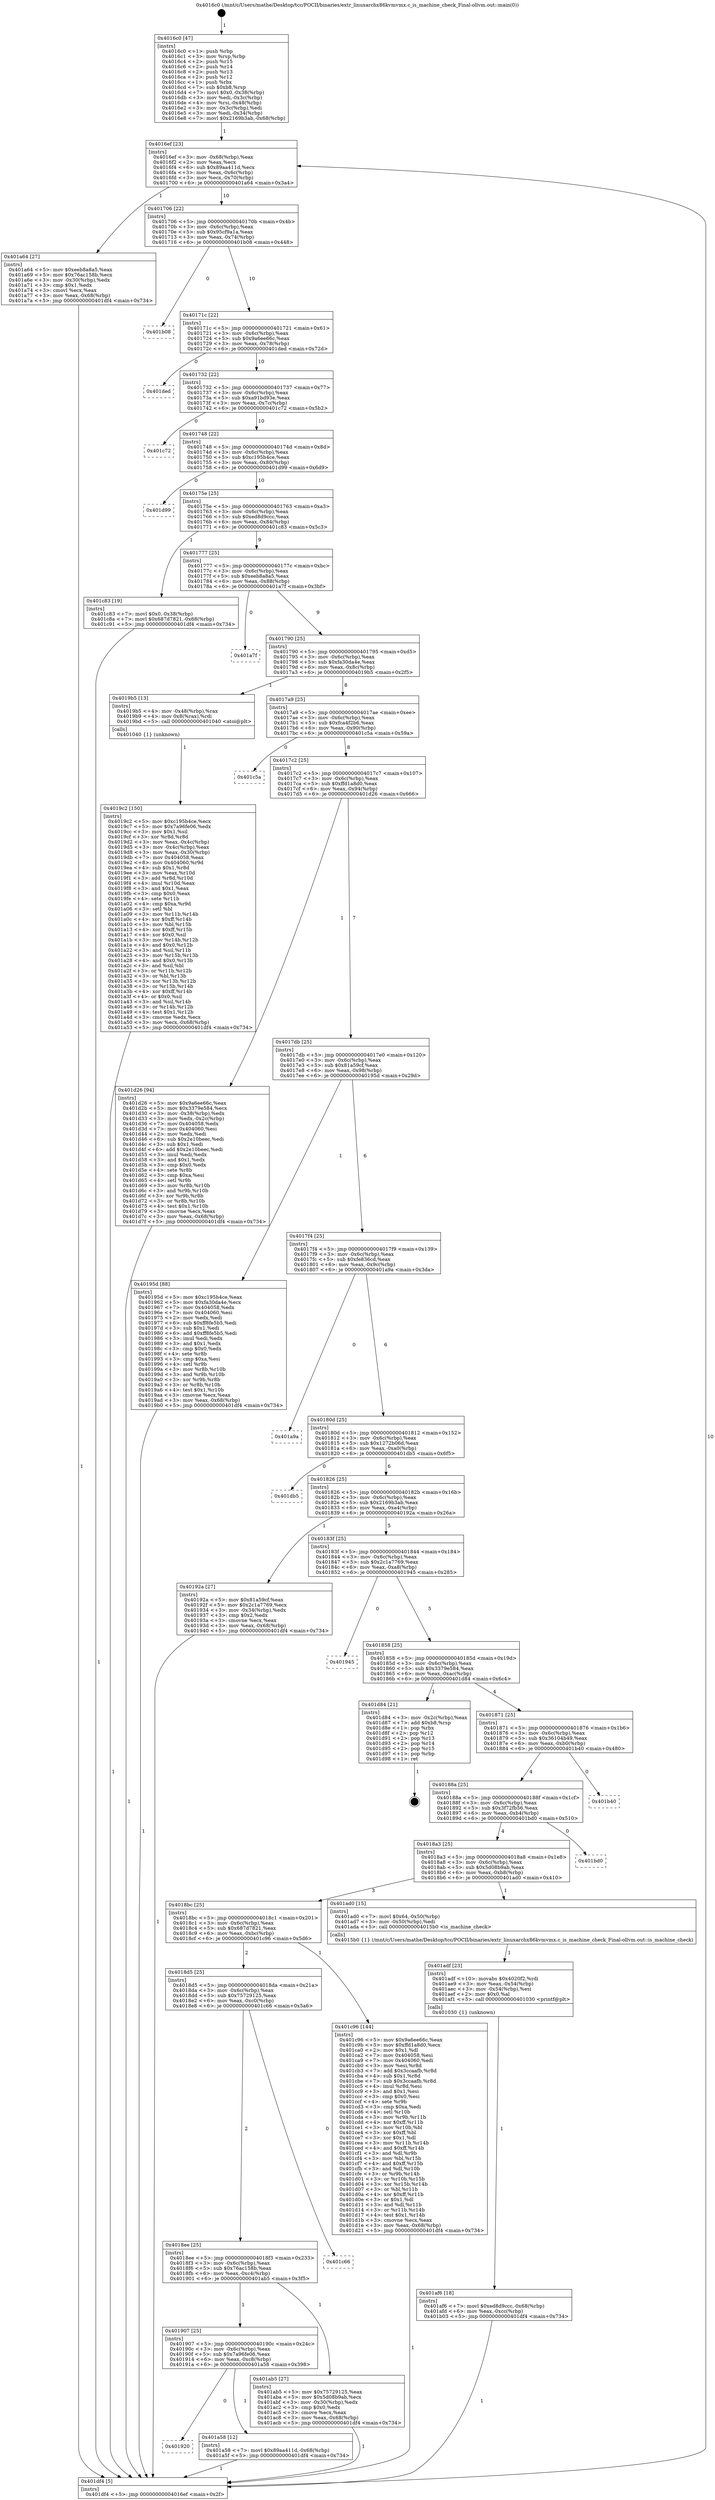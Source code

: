 digraph "0x4016c0" {
  label = "0x4016c0 (/mnt/c/Users/mathe/Desktop/tcc/POCII/binaries/extr_linuxarchx86kvmvmx.c_is_machine_check_Final-ollvm.out::main(0))"
  labelloc = "t"
  node[shape=record]

  Entry [label="",width=0.3,height=0.3,shape=circle,fillcolor=black,style=filled]
  "0x4016ef" [label="{
     0x4016ef [23]\l
     | [instrs]\l
     &nbsp;&nbsp;0x4016ef \<+3\>: mov -0x68(%rbp),%eax\l
     &nbsp;&nbsp;0x4016f2 \<+2\>: mov %eax,%ecx\l
     &nbsp;&nbsp;0x4016f4 \<+6\>: sub $0x89aa411d,%ecx\l
     &nbsp;&nbsp;0x4016fa \<+3\>: mov %eax,-0x6c(%rbp)\l
     &nbsp;&nbsp;0x4016fd \<+3\>: mov %ecx,-0x70(%rbp)\l
     &nbsp;&nbsp;0x401700 \<+6\>: je 0000000000401a64 \<main+0x3a4\>\l
  }"]
  "0x401a64" [label="{
     0x401a64 [27]\l
     | [instrs]\l
     &nbsp;&nbsp;0x401a64 \<+5\>: mov $0xeeb8a8a5,%eax\l
     &nbsp;&nbsp;0x401a69 \<+5\>: mov $0x76ac158b,%ecx\l
     &nbsp;&nbsp;0x401a6e \<+3\>: mov -0x30(%rbp),%edx\l
     &nbsp;&nbsp;0x401a71 \<+3\>: cmp $0x1,%edx\l
     &nbsp;&nbsp;0x401a74 \<+3\>: cmovl %ecx,%eax\l
     &nbsp;&nbsp;0x401a77 \<+3\>: mov %eax,-0x68(%rbp)\l
     &nbsp;&nbsp;0x401a7a \<+5\>: jmp 0000000000401df4 \<main+0x734\>\l
  }"]
  "0x401706" [label="{
     0x401706 [22]\l
     | [instrs]\l
     &nbsp;&nbsp;0x401706 \<+5\>: jmp 000000000040170b \<main+0x4b\>\l
     &nbsp;&nbsp;0x40170b \<+3\>: mov -0x6c(%rbp),%eax\l
     &nbsp;&nbsp;0x40170e \<+5\>: sub $0x95cf9a1a,%eax\l
     &nbsp;&nbsp;0x401713 \<+3\>: mov %eax,-0x74(%rbp)\l
     &nbsp;&nbsp;0x401716 \<+6\>: je 0000000000401b08 \<main+0x448\>\l
  }"]
  Exit [label="",width=0.3,height=0.3,shape=circle,fillcolor=black,style=filled,peripheries=2]
  "0x401b08" [label="{
     0x401b08\l
  }", style=dashed]
  "0x40171c" [label="{
     0x40171c [22]\l
     | [instrs]\l
     &nbsp;&nbsp;0x40171c \<+5\>: jmp 0000000000401721 \<main+0x61\>\l
     &nbsp;&nbsp;0x401721 \<+3\>: mov -0x6c(%rbp),%eax\l
     &nbsp;&nbsp;0x401724 \<+5\>: sub $0x9a6ee66c,%eax\l
     &nbsp;&nbsp;0x401729 \<+3\>: mov %eax,-0x78(%rbp)\l
     &nbsp;&nbsp;0x40172c \<+6\>: je 0000000000401ded \<main+0x72d\>\l
  }"]
  "0x401af6" [label="{
     0x401af6 [18]\l
     | [instrs]\l
     &nbsp;&nbsp;0x401af6 \<+7\>: movl $0xed8d9ccc,-0x68(%rbp)\l
     &nbsp;&nbsp;0x401afd \<+6\>: mov %eax,-0xcc(%rbp)\l
     &nbsp;&nbsp;0x401b03 \<+5\>: jmp 0000000000401df4 \<main+0x734\>\l
  }"]
  "0x401ded" [label="{
     0x401ded\l
  }", style=dashed]
  "0x401732" [label="{
     0x401732 [22]\l
     | [instrs]\l
     &nbsp;&nbsp;0x401732 \<+5\>: jmp 0000000000401737 \<main+0x77\>\l
     &nbsp;&nbsp;0x401737 \<+3\>: mov -0x6c(%rbp),%eax\l
     &nbsp;&nbsp;0x40173a \<+5\>: sub $0xa91bd93e,%eax\l
     &nbsp;&nbsp;0x40173f \<+3\>: mov %eax,-0x7c(%rbp)\l
     &nbsp;&nbsp;0x401742 \<+6\>: je 0000000000401c72 \<main+0x5b2\>\l
  }"]
  "0x401adf" [label="{
     0x401adf [23]\l
     | [instrs]\l
     &nbsp;&nbsp;0x401adf \<+10\>: movabs $0x4020f2,%rdi\l
     &nbsp;&nbsp;0x401ae9 \<+3\>: mov %eax,-0x54(%rbp)\l
     &nbsp;&nbsp;0x401aec \<+3\>: mov -0x54(%rbp),%esi\l
     &nbsp;&nbsp;0x401aef \<+2\>: mov $0x0,%al\l
     &nbsp;&nbsp;0x401af1 \<+5\>: call 0000000000401030 \<printf@plt\>\l
     | [calls]\l
     &nbsp;&nbsp;0x401030 \{1\} (unknown)\l
  }"]
  "0x401c72" [label="{
     0x401c72\l
  }", style=dashed]
  "0x401748" [label="{
     0x401748 [22]\l
     | [instrs]\l
     &nbsp;&nbsp;0x401748 \<+5\>: jmp 000000000040174d \<main+0x8d\>\l
     &nbsp;&nbsp;0x40174d \<+3\>: mov -0x6c(%rbp),%eax\l
     &nbsp;&nbsp;0x401750 \<+5\>: sub $0xc195b4ce,%eax\l
     &nbsp;&nbsp;0x401755 \<+3\>: mov %eax,-0x80(%rbp)\l
     &nbsp;&nbsp;0x401758 \<+6\>: je 0000000000401d99 \<main+0x6d9\>\l
  }"]
  "0x401920" [label="{
     0x401920\l
  }", style=dashed]
  "0x401d99" [label="{
     0x401d99\l
  }", style=dashed]
  "0x40175e" [label="{
     0x40175e [25]\l
     | [instrs]\l
     &nbsp;&nbsp;0x40175e \<+5\>: jmp 0000000000401763 \<main+0xa3\>\l
     &nbsp;&nbsp;0x401763 \<+3\>: mov -0x6c(%rbp),%eax\l
     &nbsp;&nbsp;0x401766 \<+5\>: sub $0xed8d9ccc,%eax\l
     &nbsp;&nbsp;0x40176b \<+6\>: mov %eax,-0x84(%rbp)\l
     &nbsp;&nbsp;0x401771 \<+6\>: je 0000000000401c83 \<main+0x5c3\>\l
  }"]
  "0x401a58" [label="{
     0x401a58 [12]\l
     | [instrs]\l
     &nbsp;&nbsp;0x401a58 \<+7\>: movl $0x89aa411d,-0x68(%rbp)\l
     &nbsp;&nbsp;0x401a5f \<+5\>: jmp 0000000000401df4 \<main+0x734\>\l
  }"]
  "0x401c83" [label="{
     0x401c83 [19]\l
     | [instrs]\l
     &nbsp;&nbsp;0x401c83 \<+7\>: movl $0x0,-0x38(%rbp)\l
     &nbsp;&nbsp;0x401c8a \<+7\>: movl $0x687d7821,-0x68(%rbp)\l
     &nbsp;&nbsp;0x401c91 \<+5\>: jmp 0000000000401df4 \<main+0x734\>\l
  }"]
  "0x401777" [label="{
     0x401777 [25]\l
     | [instrs]\l
     &nbsp;&nbsp;0x401777 \<+5\>: jmp 000000000040177c \<main+0xbc\>\l
     &nbsp;&nbsp;0x40177c \<+3\>: mov -0x6c(%rbp),%eax\l
     &nbsp;&nbsp;0x40177f \<+5\>: sub $0xeeb8a8a5,%eax\l
     &nbsp;&nbsp;0x401784 \<+6\>: mov %eax,-0x88(%rbp)\l
     &nbsp;&nbsp;0x40178a \<+6\>: je 0000000000401a7f \<main+0x3bf\>\l
  }"]
  "0x401907" [label="{
     0x401907 [25]\l
     | [instrs]\l
     &nbsp;&nbsp;0x401907 \<+5\>: jmp 000000000040190c \<main+0x24c\>\l
     &nbsp;&nbsp;0x40190c \<+3\>: mov -0x6c(%rbp),%eax\l
     &nbsp;&nbsp;0x40190f \<+5\>: sub $0x7a96fe06,%eax\l
     &nbsp;&nbsp;0x401914 \<+6\>: mov %eax,-0xc8(%rbp)\l
     &nbsp;&nbsp;0x40191a \<+6\>: je 0000000000401a58 \<main+0x398\>\l
  }"]
  "0x401a7f" [label="{
     0x401a7f\l
  }", style=dashed]
  "0x401790" [label="{
     0x401790 [25]\l
     | [instrs]\l
     &nbsp;&nbsp;0x401790 \<+5\>: jmp 0000000000401795 \<main+0xd5\>\l
     &nbsp;&nbsp;0x401795 \<+3\>: mov -0x6c(%rbp),%eax\l
     &nbsp;&nbsp;0x401798 \<+5\>: sub $0xfa30da4e,%eax\l
     &nbsp;&nbsp;0x40179d \<+6\>: mov %eax,-0x8c(%rbp)\l
     &nbsp;&nbsp;0x4017a3 \<+6\>: je 00000000004019b5 \<main+0x2f5\>\l
  }"]
  "0x401ab5" [label="{
     0x401ab5 [27]\l
     | [instrs]\l
     &nbsp;&nbsp;0x401ab5 \<+5\>: mov $0x75729125,%eax\l
     &nbsp;&nbsp;0x401aba \<+5\>: mov $0x5d08b9ab,%ecx\l
     &nbsp;&nbsp;0x401abf \<+3\>: mov -0x30(%rbp),%edx\l
     &nbsp;&nbsp;0x401ac2 \<+3\>: cmp $0x0,%edx\l
     &nbsp;&nbsp;0x401ac5 \<+3\>: cmove %ecx,%eax\l
     &nbsp;&nbsp;0x401ac8 \<+3\>: mov %eax,-0x68(%rbp)\l
     &nbsp;&nbsp;0x401acb \<+5\>: jmp 0000000000401df4 \<main+0x734\>\l
  }"]
  "0x4019b5" [label="{
     0x4019b5 [13]\l
     | [instrs]\l
     &nbsp;&nbsp;0x4019b5 \<+4\>: mov -0x48(%rbp),%rax\l
     &nbsp;&nbsp;0x4019b9 \<+4\>: mov 0x8(%rax),%rdi\l
     &nbsp;&nbsp;0x4019bd \<+5\>: call 0000000000401040 \<atoi@plt\>\l
     | [calls]\l
     &nbsp;&nbsp;0x401040 \{1\} (unknown)\l
  }"]
  "0x4017a9" [label="{
     0x4017a9 [25]\l
     | [instrs]\l
     &nbsp;&nbsp;0x4017a9 \<+5\>: jmp 00000000004017ae \<main+0xee\>\l
     &nbsp;&nbsp;0x4017ae \<+3\>: mov -0x6c(%rbp),%eax\l
     &nbsp;&nbsp;0x4017b1 \<+5\>: sub $0xfca4f2b6,%eax\l
     &nbsp;&nbsp;0x4017b6 \<+6\>: mov %eax,-0x90(%rbp)\l
     &nbsp;&nbsp;0x4017bc \<+6\>: je 0000000000401c5a \<main+0x59a\>\l
  }"]
  "0x4018ee" [label="{
     0x4018ee [25]\l
     | [instrs]\l
     &nbsp;&nbsp;0x4018ee \<+5\>: jmp 00000000004018f3 \<main+0x233\>\l
     &nbsp;&nbsp;0x4018f3 \<+3\>: mov -0x6c(%rbp),%eax\l
     &nbsp;&nbsp;0x4018f6 \<+5\>: sub $0x76ac158b,%eax\l
     &nbsp;&nbsp;0x4018fb \<+6\>: mov %eax,-0xc4(%rbp)\l
     &nbsp;&nbsp;0x401901 \<+6\>: je 0000000000401ab5 \<main+0x3f5\>\l
  }"]
  "0x401c5a" [label="{
     0x401c5a\l
  }", style=dashed]
  "0x4017c2" [label="{
     0x4017c2 [25]\l
     | [instrs]\l
     &nbsp;&nbsp;0x4017c2 \<+5\>: jmp 00000000004017c7 \<main+0x107\>\l
     &nbsp;&nbsp;0x4017c7 \<+3\>: mov -0x6c(%rbp),%eax\l
     &nbsp;&nbsp;0x4017ca \<+5\>: sub $0xffd1a8d0,%eax\l
     &nbsp;&nbsp;0x4017cf \<+6\>: mov %eax,-0x94(%rbp)\l
     &nbsp;&nbsp;0x4017d5 \<+6\>: je 0000000000401d26 \<main+0x666\>\l
  }"]
  "0x401c66" [label="{
     0x401c66\l
  }", style=dashed]
  "0x401d26" [label="{
     0x401d26 [94]\l
     | [instrs]\l
     &nbsp;&nbsp;0x401d26 \<+5\>: mov $0x9a6ee66c,%eax\l
     &nbsp;&nbsp;0x401d2b \<+5\>: mov $0x3379e584,%ecx\l
     &nbsp;&nbsp;0x401d30 \<+3\>: mov -0x38(%rbp),%edx\l
     &nbsp;&nbsp;0x401d33 \<+3\>: mov %edx,-0x2c(%rbp)\l
     &nbsp;&nbsp;0x401d36 \<+7\>: mov 0x404058,%edx\l
     &nbsp;&nbsp;0x401d3d \<+7\>: mov 0x404060,%esi\l
     &nbsp;&nbsp;0x401d44 \<+2\>: mov %edx,%edi\l
     &nbsp;&nbsp;0x401d46 \<+6\>: sub $0x2e10beec,%edi\l
     &nbsp;&nbsp;0x401d4c \<+3\>: sub $0x1,%edi\l
     &nbsp;&nbsp;0x401d4f \<+6\>: add $0x2e10beec,%edi\l
     &nbsp;&nbsp;0x401d55 \<+3\>: imul %edi,%edx\l
     &nbsp;&nbsp;0x401d58 \<+3\>: and $0x1,%edx\l
     &nbsp;&nbsp;0x401d5b \<+3\>: cmp $0x0,%edx\l
     &nbsp;&nbsp;0x401d5e \<+4\>: sete %r8b\l
     &nbsp;&nbsp;0x401d62 \<+3\>: cmp $0xa,%esi\l
     &nbsp;&nbsp;0x401d65 \<+4\>: setl %r9b\l
     &nbsp;&nbsp;0x401d69 \<+3\>: mov %r8b,%r10b\l
     &nbsp;&nbsp;0x401d6c \<+3\>: and %r9b,%r10b\l
     &nbsp;&nbsp;0x401d6f \<+3\>: xor %r9b,%r8b\l
     &nbsp;&nbsp;0x401d72 \<+3\>: or %r8b,%r10b\l
     &nbsp;&nbsp;0x401d75 \<+4\>: test $0x1,%r10b\l
     &nbsp;&nbsp;0x401d79 \<+3\>: cmovne %ecx,%eax\l
     &nbsp;&nbsp;0x401d7c \<+3\>: mov %eax,-0x68(%rbp)\l
     &nbsp;&nbsp;0x401d7f \<+5\>: jmp 0000000000401df4 \<main+0x734\>\l
  }"]
  "0x4017db" [label="{
     0x4017db [25]\l
     | [instrs]\l
     &nbsp;&nbsp;0x4017db \<+5\>: jmp 00000000004017e0 \<main+0x120\>\l
     &nbsp;&nbsp;0x4017e0 \<+3\>: mov -0x6c(%rbp),%eax\l
     &nbsp;&nbsp;0x4017e3 \<+5\>: sub $0x81a59cf,%eax\l
     &nbsp;&nbsp;0x4017e8 \<+6\>: mov %eax,-0x98(%rbp)\l
     &nbsp;&nbsp;0x4017ee \<+6\>: je 000000000040195d \<main+0x29d\>\l
  }"]
  "0x4018d5" [label="{
     0x4018d5 [25]\l
     | [instrs]\l
     &nbsp;&nbsp;0x4018d5 \<+5\>: jmp 00000000004018da \<main+0x21a\>\l
     &nbsp;&nbsp;0x4018da \<+3\>: mov -0x6c(%rbp),%eax\l
     &nbsp;&nbsp;0x4018dd \<+5\>: sub $0x75729125,%eax\l
     &nbsp;&nbsp;0x4018e2 \<+6\>: mov %eax,-0xc0(%rbp)\l
     &nbsp;&nbsp;0x4018e8 \<+6\>: je 0000000000401c66 \<main+0x5a6\>\l
  }"]
  "0x40195d" [label="{
     0x40195d [88]\l
     | [instrs]\l
     &nbsp;&nbsp;0x40195d \<+5\>: mov $0xc195b4ce,%eax\l
     &nbsp;&nbsp;0x401962 \<+5\>: mov $0xfa30da4e,%ecx\l
     &nbsp;&nbsp;0x401967 \<+7\>: mov 0x404058,%edx\l
     &nbsp;&nbsp;0x40196e \<+7\>: mov 0x404060,%esi\l
     &nbsp;&nbsp;0x401975 \<+2\>: mov %edx,%edi\l
     &nbsp;&nbsp;0x401977 \<+6\>: sub $0xff8fe5b5,%edi\l
     &nbsp;&nbsp;0x40197d \<+3\>: sub $0x1,%edi\l
     &nbsp;&nbsp;0x401980 \<+6\>: add $0xff8fe5b5,%edi\l
     &nbsp;&nbsp;0x401986 \<+3\>: imul %edi,%edx\l
     &nbsp;&nbsp;0x401989 \<+3\>: and $0x1,%edx\l
     &nbsp;&nbsp;0x40198c \<+3\>: cmp $0x0,%edx\l
     &nbsp;&nbsp;0x40198f \<+4\>: sete %r8b\l
     &nbsp;&nbsp;0x401993 \<+3\>: cmp $0xa,%esi\l
     &nbsp;&nbsp;0x401996 \<+4\>: setl %r9b\l
     &nbsp;&nbsp;0x40199a \<+3\>: mov %r8b,%r10b\l
     &nbsp;&nbsp;0x40199d \<+3\>: and %r9b,%r10b\l
     &nbsp;&nbsp;0x4019a0 \<+3\>: xor %r9b,%r8b\l
     &nbsp;&nbsp;0x4019a3 \<+3\>: or %r8b,%r10b\l
     &nbsp;&nbsp;0x4019a6 \<+4\>: test $0x1,%r10b\l
     &nbsp;&nbsp;0x4019aa \<+3\>: cmovne %ecx,%eax\l
     &nbsp;&nbsp;0x4019ad \<+3\>: mov %eax,-0x68(%rbp)\l
     &nbsp;&nbsp;0x4019b0 \<+5\>: jmp 0000000000401df4 \<main+0x734\>\l
  }"]
  "0x4017f4" [label="{
     0x4017f4 [25]\l
     | [instrs]\l
     &nbsp;&nbsp;0x4017f4 \<+5\>: jmp 00000000004017f9 \<main+0x139\>\l
     &nbsp;&nbsp;0x4017f9 \<+3\>: mov -0x6c(%rbp),%eax\l
     &nbsp;&nbsp;0x4017fc \<+5\>: sub $0xfe836cd,%eax\l
     &nbsp;&nbsp;0x401801 \<+6\>: mov %eax,-0x9c(%rbp)\l
     &nbsp;&nbsp;0x401807 \<+6\>: je 0000000000401a9a \<main+0x3da\>\l
  }"]
  "0x401c96" [label="{
     0x401c96 [144]\l
     | [instrs]\l
     &nbsp;&nbsp;0x401c96 \<+5\>: mov $0x9a6ee66c,%eax\l
     &nbsp;&nbsp;0x401c9b \<+5\>: mov $0xffd1a8d0,%ecx\l
     &nbsp;&nbsp;0x401ca0 \<+2\>: mov $0x1,%dl\l
     &nbsp;&nbsp;0x401ca2 \<+7\>: mov 0x404058,%esi\l
     &nbsp;&nbsp;0x401ca9 \<+7\>: mov 0x404060,%edi\l
     &nbsp;&nbsp;0x401cb0 \<+3\>: mov %esi,%r8d\l
     &nbsp;&nbsp;0x401cb3 \<+7\>: add $0x3ccaafb,%r8d\l
     &nbsp;&nbsp;0x401cba \<+4\>: sub $0x1,%r8d\l
     &nbsp;&nbsp;0x401cbe \<+7\>: sub $0x3ccaafb,%r8d\l
     &nbsp;&nbsp;0x401cc5 \<+4\>: imul %r8d,%esi\l
     &nbsp;&nbsp;0x401cc9 \<+3\>: and $0x1,%esi\l
     &nbsp;&nbsp;0x401ccc \<+3\>: cmp $0x0,%esi\l
     &nbsp;&nbsp;0x401ccf \<+4\>: sete %r9b\l
     &nbsp;&nbsp;0x401cd3 \<+3\>: cmp $0xa,%edi\l
     &nbsp;&nbsp;0x401cd6 \<+4\>: setl %r10b\l
     &nbsp;&nbsp;0x401cda \<+3\>: mov %r9b,%r11b\l
     &nbsp;&nbsp;0x401cdd \<+4\>: xor $0xff,%r11b\l
     &nbsp;&nbsp;0x401ce1 \<+3\>: mov %r10b,%bl\l
     &nbsp;&nbsp;0x401ce4 \<+3\>: xor $0xff,%bl\l
     &nbsp;&nbsp;0x401ce7 \<+3\>: xor $0x1,%dl\l
     &nbsp;&nbsp;0x401cea \<+3\>: mov %r11b,%r14b\l
     &nbsp;&nbsp;0x401ced \<+4\>: and $0xff,%r14b\l
     &nbsp;&nbsp;0x401cf1 \<+3\>: and %dl,%r9b\l
     &nbsp;&nbsp;0x401cf4 \<+3\>: mov %bl,%r15b\l
     &nbsp;&nbsp;0x401cf7 \<+4\>: and $0xff,%r15b\l
     &nbsp;&nbsp;0x401cfb \<+3\>: and %dl,%r10b\l
     &nbsp;&nbsp;0x401cfe \<+3\>: or %r9b,%r14b\l
     &nbsp;&nbsp;0x401d01 \<+3\>: or %r10b,%r15b\l
     &nbsp;&nbsp;0x401d04 \<+3\>: xor %r15b,%r14b\l
     &nbsp;&nbsp;0x401d07 \<+3\>: or %bl,%r11b\l
     &nbsp;&nbsp;0x401d0a \<+4\>: xor $0xff,%r11b\l
     &nbsp;&nbsp;0x401d0e \<+3\>: or $0x1,%dl\l
     &nbsp;&nbsp;0x401d11 \<+3\>: and %dl,%r11b\l
     &nbsp;&nbsp;0x401d14 \<+3\>: or %r11b,%r14b\l
     &nbsp;&nbsp;0x401d17 \<+4\>: test $0x1,%r14b\l
     &nbsp;&nbsp;0x401d1b \<+3\>: cmovne %ecx,%eax\l
     &nbsp;&nbsp;0x401d1e \<+3\>: mov %eax,-0x68(%rbp)\l
     &nbsp;&nbsp;0x401d21 \<+5\>: jmp 0000000000401df4 \<main+0x734\>\l
  }"]
  "0x401a9a" [label="{
     0x401a9a\l
  }", style=dashed]
  "0x40180d" [label="{
     0x40180d [25]\l
     | [instrs]\l
     &nbsp;&nbsp;0x40180d \<+5\>: jmp 0000000000401812 \<main+0x152\>\l
     &nbsp;&nbsp;0x401812 \<+3\>: mov -0x6c(%rbp),%eax\l
     &nbsp;&nbsp;0x401815 \<+5\>: sub $0x1272b06d,%eax\l
     &nbsp;&nbsp;0x40181a \<+6\>: mov %eax,-0xa0(%rbp)\l
     &nbsp;&nbsp;0x401820 \<+6\>: je 0000000000401db5 \<main+0x6f5\>\l
  }"]
  "0x4018bc" [label="{
     0x4018bc [25]\l
     | [instrs]\l
     &nbsp;&nbsp;0x4018bc \<+5\>: jmp 00000000004018c1 \<main+0x201\>\l
     &nbsp;&nbsp;0x4018c1 \<+3\>: mov -0x6c(%rbp),%eax\l
     &nbsp;&nbsp;0x4018c4 \<+5\>: sub $0x687d7821,%eax\l
     &nbsp;&nbsp;0x4018c9 \<+6\>: mov %eax,-0xbc(%rbp)\l
     &nbsp;&nbsp;0x4018cf \<+6\>: je 0000000000401c96 \<main+0x5d6\>\l
  }"]
  "0x401db5" [label="{
     0x401db5\l
  }", style=dashed]
  "0x401826" [label="{
     0x401826 [25]\l
     | [instrs]\l
     &nbsp;&nbsp;0x401826 \<+5\>: jmp 000000000040182b \<main+0x16b\>\l
     &nbsp;&nbsp;0x40182b \<+3\>: mov -0x6c(%rbp),%eax\l
     &nbsp;&nbsp;0x40182e \<+5\>: sub $0x2169b3ab,%eax\l
     &nbsp;&nbsp;0x401833 \<+6\>: mov %eax,-0xa4(%rbp)\l
     &nbsp;&nbsp;0x401839 \<+6\>: je 000000000040192a \<main+0x26a\>\l
  }"]
  "0x401ad0" [label="{
     0x401ad0 [15]\l
     | [instrs]\l
     &nbsp;&nbsp;0x401ad0 \<+7\>: movl $0x64,-0x50(%rbp)\l
     &nbsp;&nbsp;0x401ad7 \<+3\>: mov -0x50(%rbp),%edi\l
     &nbsp;&nbsp;0x401ada \<+5\>: call 00000000004015b0 \<is_machine_check\>\l
     | [calls]\l
     &nbsp;&nbsp;0x4015b0 \{1\} (/mnt/c/Users/mathe/Desktop/tcc/POCII/binaries/extr_linuxarchx86kvmvmx.c_is_machine_check_Final-ollvm.out::is_machine_check)\l
  }"]
  "0x40192a" [label="{
     0x40192a [27]\l
     | [instrs]\l
     &nbsp;&nbsp;0x40192a \<+5\>: mov $0x81a59cf,%eax\l
     &nbsp;&nbsp;0x40192f \<+5\>: mov $0x2c1a7769,%ecx\l
     &nbsp;&nbsp;0x401934 \<+3\>: mov -0x34(%rbp),%edx\l
     &nbsp;&nbsp;0x401937 \<+3\>: cmp $0x2,%edx\l
     &nbsp;&nbsp;0x40193a \<+3\>: cmovne %ecx,%eax\l
     &nbsp;&nbsp;0x40193d \<+3\>: mov %eax,-0x68(%rbp)\l
     &nbsp;&nbsp;0x401940 \<+5\>: jmp 0000000000401df4 \<main+0x734\>\l
  }"]
  "0x40183f" [label="{
     0x40183f [25]\l
     | [instrs]\l
     &nbsp;&nbsp;0x40183f \<+5\>: jmp 0000000000401844 \<main+0x184\>\l
     &nbsp;&nbsp;0x401844 \<+3\>: mov -0x6c(%rbp),%eax\l
     &nbsp;&nbsp;0x401847 \<+5\>: sub $0x2c1a7769,%eax\l
     &nbsp;&nbsp;0x40184c \<+6\>: mov %eax,-0xa8(%rbp)\l
     &nbsp;&nbsp;0x401852 \<+6\>: je 0000000000401945 \<main+0x285\>\l
  }"]
  "0x401df4" [label="{
     0x401df4 [5]\l
     | [instrs]\l
     &nbsp;&nbsp;0x401df4 \<+5\>: jmp 00000000004016ef \<main+0x2f\>\l
  }"]
  "0x4016c0" [label="{
     0x4016c0 [47]\l
     | [instrs]\l
     &nbsp;&nbsp;0x4016c0 \<+1\>: push %rbp\l
     &nbsp;&nbsp;0x4016c1 \<+3\>: mov %rsp,%rbp\l
     &nbsp;&nbsp;0x4016c4 \<+2\>: push %r15\l
     &nbsp;&nbsp;0x4016c6 \<+2\>: push %r14\l
     &nbsp;&nbsp;0x4016c8 \<+2\>: push %r13\l
     &nbsp;&nbsp;0x4016ca \<+2\>: push %r12\l
     &nbsp;&nbsp;0x4016cc \<+1\>: push %rbx\l
     &nbsp;&nbsp;0x4016cd \<+7\>: sub $0xb8,%rsp\l
     &nbsp;&nbsp;0x4016d4 \<+7\>: movl $0x0,-0x38(%rbp)\l
     &nbsp;&nbsp;0x4016db \<+3\>: mov %edi,-0x3c(%rbp)\l
     &nbsp;&nbsp;0x4016de \<+4\>: mov %rsi,-0x48(%rbp)\l
     &nbsp;&nbsp;0x4016e2 \<+3\>: mov -0x3c(%rbp),%edi\l
     &nbsp;&nbsp;0x4016e5 \<+3\>: mov %edi,-0x34(%rbp)\l
     &nbsp;&nbsp;0x4016e8 \<+7\>: movl $0x2169b3ab,-0x68(%rbp)\l
  }"]
  "0x4019c2" [label="{
     0x4019c2 [150]\l
     | [instrs]\l
     &nbsp;&nbsp;0x4019c2 \<+5\>: mov $0xc195b4ce,%ecx\l
     &nbsp;&nbsp;0x4019c7 \<+5\>: mov $0x7a96fe06,%edx\l
     &nbsp;&nbsp;0x4019cc \<+3\>: mov $0x1,%sil\l
     &nbsp;&nbsp;0x4019cf \<+3\>: xor %r8d,%r8d\l
     &nbsp;&nbsp;0x4019d2 \<+3\>: mov %eax,-0x4c(%rbp)\l
     &nbsp;&nbsp;0x4019d5 \<+3\>: mov -0x4c(%rbp),%eax\l
     &nbsp;&nbsp;0x4019d8 \<+3\>: mov %eax,-0x30(%rbp)\l
     &nbsp;&nbsp;0x4019db \<+7\>: mov 0x404058,%eax\l
     &nbsp;&nbsp;0x4019e2 \<+8\>: mov 0x404060,%r9d\l
     &nbsp;&nbsp;0x4019ea \<+4\>: sub $0x1,%r8d\l
     &nbsp;&nbsp;0x4019ee \<+3\>: mov %eax,%r10d\l
     &nbsp;&nbsp;0x4019f1 \<+3\>: add %r8d,%r10d\l
     &nbsp;&nbsp;0x4019f4 \<+4\>: imul %r10d,%eax\l
     &nbsp;&nbsp;0x4019f8 \<+3\>: and $0x1,%eax\l
     &nbsp;&nbsp;0x4019fb \<+3\>: cmp $0x0,%eax\l
     &nbsp;&nbsp;0x4019fe \<+4\>: sete %r11b\l
     &nbsp;&nbsp;0x401a02 \<+4\>: cmp $0xa,%r9d\l
     &nbsp;&nbsp;0x401a06 \<+3\>: setl %bl\l
     &nbsp;&nbsp;0x401a09 \<+3\>: mov %r11b,%r14b\l
     &nbsp;&nbsp;0x401a0c \<+4\>: xor $0xff,%r14b\l
     &nbsp;&nbsp;0x401a10 \<+3\>: mov %bl,%r15b\l
     &nbsp;&nbsp;0x401a13 \<+4\>: xor $0xff,%r15b\l
     &nbsp;&nbsp;0x401a17 \<+4\>: xor $0x0,%sil\l
     &nbsp;&nbsp;0x401a1b \<+3\>: mov %r14b,%r12b\l
     &nbsp;&nbsp;0x401a1e \<+4\>: and $0x0,%r12b\l
     &nbsp;&nbsp;0x401a22 \<+3\>: and %sil,%r11b\l
     &nbsp;&nbsp;0x401a25 \<+3\>: mov %r15b,%r13b\l
     &nbsp;&nbsp;0x401a28 \<+4\>: and $0x0,%r13b\l
     &nbsp;&nbsp;0x401a2c \<+3\>: and %sil,%bl\l
     &nbsp;&nbsp;0x401a2f \<+3\>: or %r11b,%r12b\l
     &nbsp;&nbsp;0x401a32 \<+3\>: or %bl,%r13b\l
     &nbsp;&nbsp;0x401a35 \<+3\>: xor %r13b,%r12b\l
     &nbsp;&nbsp;0x401a38 \<+3\>: or %r15b,%r14b\l
     &nbsp;&nbsp;0x401a3b \<+4\>: xor $0xff,%r14b\l
     &nbsp;&nbsp;0x401a3f \<+4\>: or $0x0,%sil\l
     &nbsp;&nbsp;0x401a43 \<+3\>: and %sil,%r14b\l
     &nbsp;&nbsp;0x401a46 \<+3\>: or %r14b,%r12b\l
     &nbsp;&nbsp;0x401a49 \<+4\>: test $0x1,%r12b\l
     &nbsp;&nbsp;0x401a4d \<+3\>: cmovne %edx,%ecx\l
     &nbsp;&nbsp;0x401a50 \<+3\>: mov %ecx,-0x68(%rbp)\l
     &nbsp;&nbsp;0x401a53 \<+5\>: jmp 0000000000401df4 \<main+0x734\>\l
  }"]
  "0x4018a3" [label="{
     0x4018a3 [25]\l
     | [instrs]\l
     &nbsp;&nbsp;0x4018a3 \<+5\>: jmp 00000000004018a8 \<main+0x1e8\>\l
     &nbsp;&nbsp;0x4018a8 \<+3\>: mov -0x6c(%rbp),%eax\l
     &nbsp;&nbsp;0x4018ab \<+5\>: sub $0x5d08b9ab,%eax\l
     &nbsp;&nbsp;0x4018b0 \<+6\>: mov %eax,-0xb8(%rbp)\l
     &nbsp;&nbsp;0x4018b6 \<+6\>: je 0000000000401ad0 \<main+0x410\>\l
  }"]
  "0x401945" [label="{
     0x401945\l
  }", style=dashed]
  "0x401858" [label="{
     0x401858 [25]\l
     | [instrs]\l
     &nbsp;&nbsp;0x401858 \<+5\>: jmp 000000000040185d \<main+0x19d\>\l
     &nbsp;&nbsp;0x40185d \<+3\>: mov -0x6c(%rbp),%eax\l
     &nbsp;&nbsp;0x401860 \<+5\>: sub $0x3379e584,%eax\l
     &nbsp;&nbsp;0x401865 \<+6\>: mov %eax,-0xac(%rbp)\l
     &nbsp;&nbsp;0x40186b \<+6\>: je 0000000000401d84 \<main+0x6c4\>\l
  }"]
  "0x401bd0" [label="{
     0x401bd0\l
  }", style=dashed]
  "0x401d84" [label="{
     0x401d84 [21]\l
     | [instrs]\l
     &nbsp;&nbsp;0x401d84 \<+3\>: mov -0x2c(%rbp),%eax\l
     &nbsp;&nbsp;0x401d87 \<+7\>: add $0xb8,%rsp\l
     &nbsp;&nbsp;0x401d8e \<+1\>: pop %rbx\l
     &nbsp;&nbsp;0x401d8f \<+2\>: pop %r12\l
     &nbsp;&nbsp;0x401d91 \<+2\>: pop %r13\l
     &nbsp;&nbsp;0x401d93 \<+2\>: pop %r14\l
     &nbsp;&nbsp;0x401d95 \<+2\>: pop %r15\l
     &nbsp;&nbsp;0x401d97 \<+1\>: pop %rbp\l
     &nbsp;&nbsp;0x401d98 \<+1\>: ret\l
  }"]
  "0x401871" [label="{
     0x401871 [25]\l
     | [instrs]\l
     &nbsp;&nbsp;0x401871 \<+5\>: jmp 0000000000401876 \<main+0x1b6\>\l
     &nbsp;&nbsp;0x401876 \<+3\>: mov -0x6c(%rbp),%eax\l
     &nbsp;&nbsp;0x401879 \<+5\>: sub $0x36104b49,%eax\l
     &nbsp;&nbsp;0x40187e \<+6\>: mov %eax,-0xb0(%rbp)\l
     &nbsp;&nbsp;0x401884 \<+6\>: je 0000000000401b40 \<main+0x480\>\l
  }"]
  "0x40188a" [label="{
     0x40188a [25]\l
     | [instrs]\l
     &nbsp;&nbsp;0x40188a \<+5\>: jmp 000000000040188f \<main+0x1cf\>\l
     &nbsp;&nbsp;0x40188f \<+3\>: mov -0x6c(%rbp),%eax\l
     &nbsp;&nbsp;0x401892 \<+5\>: sub $0x3f72fb56,%eax\l
     &nbsp;&nbsp;0x401897 \<+6\>: mov %eax,-0xb4(%rbp)\l
     &nbsp;&nbsp;0x40189d \<+6\>: je 0000000000401bd0 \<main+0x510\>\l
  }"]
  "0x401b40" [label="{
     0x401b40\l
  }", style=dashed]
  Entry -> "0x4016c0" [label=" 1"]
  "0x4016ef" -> "0x401a64" [label=" 1"]
  "0x4016ef" -> "0x401706" [label=" 10"]
  "0x401d84" -> Exit [label=" 1"]
  "0x401706" -> "0x401b08" [label=" 0"]
  "0x401706" -> "0x40171c" [label=" 10"]
  "0x401d26" -> "0x401df4" [label=" 1"]
  "0x40171c" -> "0x401ded" [label=" 0"]
  "0x40171c" -> "0x401732" [label=" 10"]
  "0x401c96" -> "0x401df4" [label=" 1"]
  "0x401732" -> "0x401c72" [label=" 0"]
  "0x401732" -> "0x401748" [label=" 10"]
  "0x401c83" -> "0x401df4" [label=" 1"]
  "0x401748" -> "0x401d99" [label=" 0"]
  "0x401748" -> "0x40175e" [label=" 10"]
  "0x401af6" -> "0x401df4" [label=" 1"]
  "0x40175e" -> "0x401c83" [label=" 1"]
  "0x40175e" -> "0x401777" [label=" 9"]
  "0x401adf" -> "0x401af6" [label=" 1"]
  "0x401777" -> "0x401a7f" [label=" 0"]
  "0x401777" -> "0x401790" [label=" 9"]
  "0x401ab5" -> "0x401df4" [label=" 1"]
  "0x401790" -> "0x4019b5" [label=" 1"]
  "0x401790" -> "0x4017a9" [label=" 8"]
  "0x401a64" -> "0x401df4" [label=" 1"]
  "0x4017a9" -> "0x401c5a" [label=" 0"]
  "0x4017a9" -> "0x4017c2" [label=" 8"]
  "0x401907" -> "0x401920" [label=" 0"]
  "0x4017c2" -> "0x401d26" [label=" 1"]
  "0x4017c2" -> "0x4017db" [label=" 7"]
  "0x401907" -> "0x401a58" [label=" 1"]
  "0x4017db" -> "0x40195d" [label=" 1"]
  "0x4017db" -> "0x4017f4" [label=" 6"]
  "0x4018ee" -> "0x401907" [label=" 1"]
  "0x4017f4" -> "0x401a9a" [label=" 0"]
  "0x4017f4" -> "0x40180d" [label=" 6"]
  "0x4018ee" -> "0x401ab5" [label=" 1"]
  "0x40180d" -> "0x401db5" [label=" 0"]
  "0x40180d" -> "0x401826" [label=" 6"]
  "0x4018d5" -> "0x4018ee" [label=" 2"]
  "0x401826" -> "0x40192a" [label=" 1"]
  "0x401826" -> "0x40183f" [label=" 5"]
  "0x40192a" -> "0x401df4" [label=" 1"]
  "0x4016c0" -> "0x4016ef" [label=" 1"]
  "0x401df4" -> "0x4016ef" [label=" 10"]
  "0x40195d" -> "0x401df4" [label=" 1"]
  "0x4019b5" -> "0x4019c2" [label=" 1"]
  "0x4019c2" -> "0x401df4" [label=" 1"]
  "0x4018d5" -> "0x401c66" [label=" 0"]
  "0x40183f" -> "0x401945" [label=" 0"]
  "0x40183f" -> "0x401858" [label=" 5"]
  "0x4018bc" -> "0x4018d5" [label=" 2"]
  "0x401858" -> "0x401d84" [label=" 1"]
  "0x401858" -> "0x401871" [label=" 4"]
  "0x4018bc" -> "0x401c96" [label=" 1"]
  "0x401871" -> "0x401b40" [label=" 0"]
  "0x401871" -> "0x40188a" [label=" 4"]
  "0x401a58" -> "0x401df4" [label=" 1"]
  "0x40188a" -> "0x401bd0" [label=" 0"]
  "0x40188a" -> "0x4018a3" [label=" 4"]
  "0x401ad0" -> "0x401adf" [label=" 1"]
  "0x4018a3" -> "0x401ad0" [label=" 1"]
  "0x4018a3" -> "0x4018bc" [label=" 3"]
}
